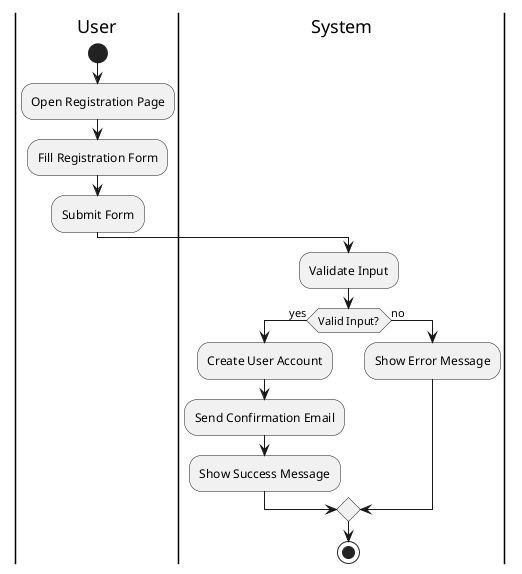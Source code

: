 @startuml
|User|
start
:Open Registration Page;
:Fill Registration Form;
:Submit Form;

|System|
:Validate Input;
if (Valid Input?) then (yes)
    :Create User Account;
    :Send Confirmation Email;
    :Show Success Message;
else (no)
    :Show Error Message;
endif
stop
@enduml
